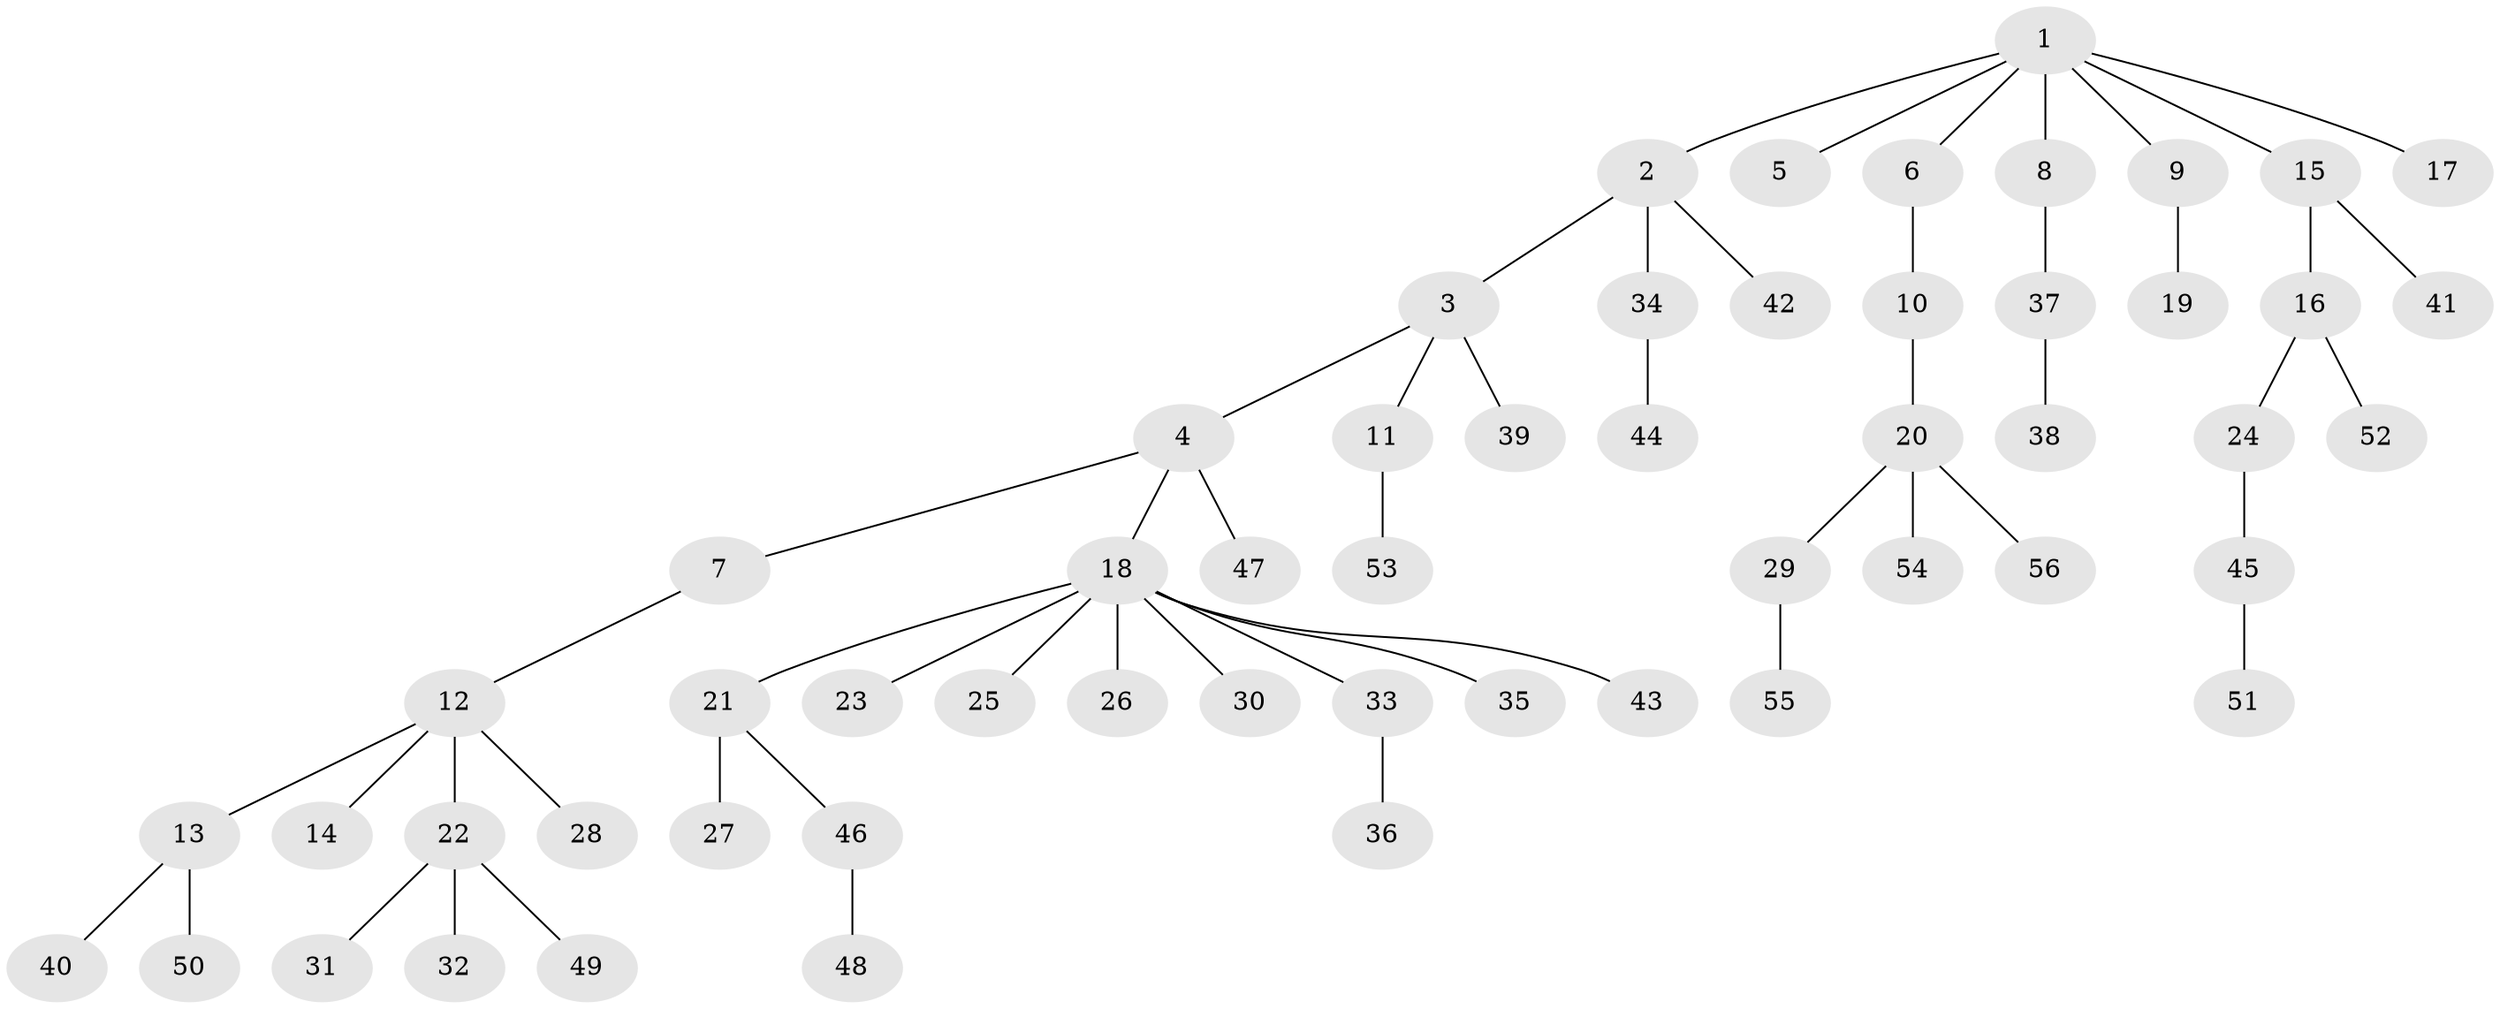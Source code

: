 // coarse degree distribution, {4: 0.07142857142857142, 3: 0.21428571428571427, 2: 0.2857142857142857, 1: 0.42857142857142855}
// Generated by graph-tools (version 1.1) at 2025/51/03/04/25 22:51:47]
// undirected, 56 vertices, 55 edges
graph export_dot {
  node [color=gray90,style=filled];
  1;
  2;
  3;
  4;
  5;
  6;
  7;
  8;
  9;
  10;
  11;
  12;
  13;
  14;
  15;
  16;
  17;
  18;
  19;
  20;
  21;
  22;
  23;
  24;
  25;
  26;
  27;
  28;
  29;
  30;
  31;
  32;
  33;
  34;
  35;
  36;
  37;
  38;
  39;
  40;
  41;
  42;
  43;
  44;
  45;
  46;
  47;
  48;
  49;
  50;
  51;
  52;
  53;
  54;
  55;
  56;
  1 -- 2;
  1 -- 5;
  1 -- 6;
  1 -- 8;
  1 -- 9;
  1 -- 15;
  1 -- 17;
  2 -- 3;
  2 -- 34;
  2 -- 42;
  3 -- 4;
  3 -- 11;
  3 -- 39;
  4 -- 7;
  4 -- 18;
  4 -- 47;
  6 -- 10;
  7 -- 12;
  8 -- 37;
  9 -- 19;
  10 -- 20;
  11 -- 53;
  12 -- 13;
  12 -- 14;
  12 -- 22;
  12 -- 28;
  13 -- 40;
  13 -- 50;
  15 -- 16;
  15 -- 41;
  16 -- 24;
  16 -- 52;
  18 -- 21;
  18 -- 23;
  18 -- 25;
  18 -- 26;
  18 -- 30;
  18 -- 33;
  18 -- 35;
  18 -- 43;
  20 -- 29;
  20 -- 54;
  20 -- 56;
  21 -- 27;
  21 -- 46;
  22 -- 31;
  22 -- 32;
  22 -- 49;
  24 -- 45;
  29 -- 55;
  33 -- 36;
  34 -- 44;
  37 -- 38;
  45 -- 51;
  46 -- 48;
}
